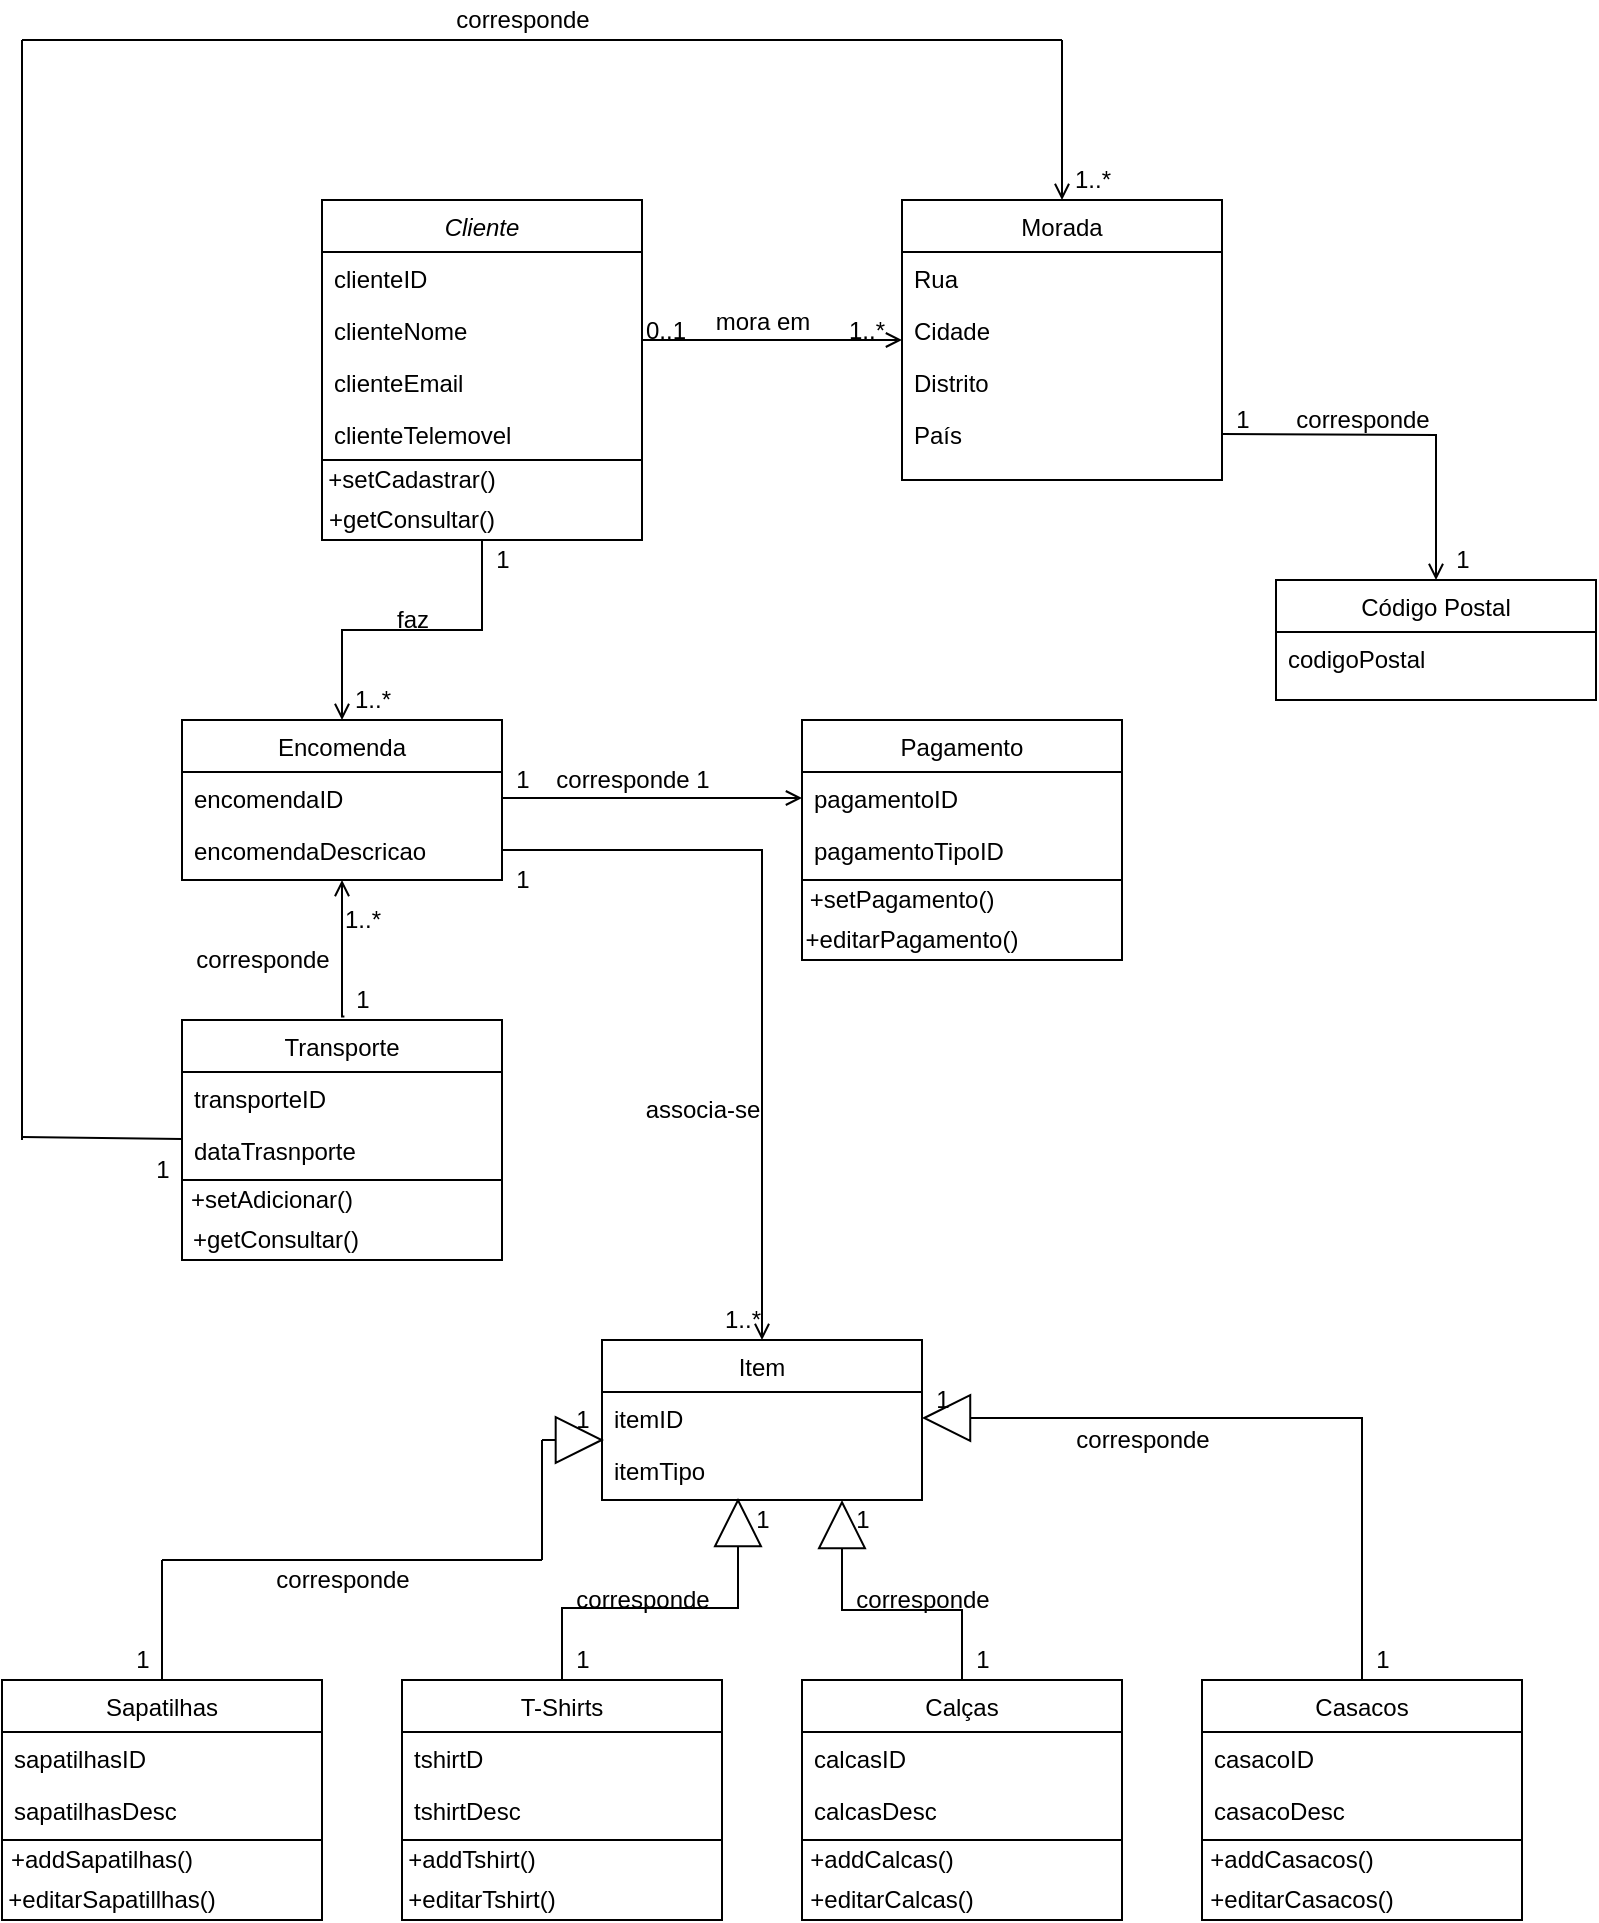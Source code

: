 <mxfile>
    <diagram id="C5RBs43oDa-KdzZeNtuy" name="Diagrama de Classes">
        <mxGraphModel dx="820" dy="567" grid="1" gridSize="10" guides="1" tooltips="1" connect="1" arrows="1" fold="1" page="1" pageScale="1" pageWidth="827" pageHeight="1169" background="#FFFFFF" math="0" shadow="0">
            <root>
                <mxCell id="WIyWlLk6GJQsqaUBKTNV-0"/>
                <mxCell id="WIyWlLk6GJQsqaUBKTNV-1" parent="WIyWlLk6GJQsqaUBKTNV-0"/>
                <mxCell id="zkfFHV4jXpPFQw0GAbJ--0" value="Cliente" style="swimlane;fontStyle=2;align=center;verticalAlign=top;childLayout=stackLayout;horizontal=1;startSize=26;horizontalStack=0;resizeParent=1;resizeLast=0;collapsible=1;marginBottom=0;rounded=0;shadow=0;strokeWidth=1;" parent="WIyWlLk6GJQsqaUBKTNV-1" vertex="1">
                    <mxGeometry x="190" y="100" width="160" height="160" as="geometry">
                        <mxRectangle x="230" y="140" width="160" height="26" as="alternateBounds"/>
                    </mxGeometry>
                </mxCell>
                <mxCell id="zkfFHV4jXpPFQw0GAbJ--1" value="clienteID" style="text;align=left;verticalAlign=top;spacingLeft=4;spacingRight=4;overflow=hidden;rotatable=0;points=[[0,0.5],[1,0.5]];portConstraint=eastwest;rounded=0;" parent="zkfFHV4jXpPFQw0GAbJ--0" vertex="1">
                    <mxGeometry y="26" width="160" height="26" as="geometry"/>
                </mxCell>
                <mxCell id="zkfFHV4jXpPFQw0GAbJ--2" value="clienteNome" style="text;align=left;verticalAlign=top;spacingLeft=4;spacingRight=4;overflow=hidden;rotatable=0;points=[[0,0.5],[1,0.5]];portConstraint=eastwest;rounded=0;shadow=0;html=0;" parent="zkfFHV4jXpPFQw0GAbJ--0" vertex="1">
                    <mxGeometry y="52" width="160" height="26" as="geometry"/>
                </mxCell>
                <mxCell id="zkfFHV4jXpPFQw0GAbJ--3" value="clienteEmail" style="text;align=left;verticalAlign=top;spacingLeft=4;spacingRight=4;overflow=hidden;rotatable=0;points=[[0,0.5],[1,0.5]];portConstraint=eastwest;rounded=0;shadow=0;html=0;" parent="zkfFHV4jXpPFQw0GAbJ--0" vertex="1">
                    <mxGeometry y="78" width="160" height="26" as="geometry"/>
                </mxCell>
                <mxCell id="DZQXHYwMiY4qkbWcsFAT-1" value="clienteTelemovel&#10;" style="text;align=left;verticalAlign=top;spacingLeft=4;spacingRight=4;overflow=hidden;rotatable=0;points=[[0,0.5],[1,0.5]];portConstraint=eastwest;rounded=0;shadow=0;html=0;" parent="zkfFHV4jXpPFQw0GAbJ--0" vertex="1">
                    <mxGeometry y="104" width="160" height="26" as="geometry"/>
                </mxCell>
                <mxCell id="8w2mkSV2vGNZ69Qy3Hka-55" value="Text" style="text;html=1;strokeColor=none;fillColor=none;align=center;verticalAlign=middle;whiteSpace=wrap;rounded=0;" parent="zkfFHV4jXpPFQw0GAbJ--0" vertex="1">
                    <mxGeometry y="130" width="160" height="30" as="geometry"/>
                </mxCell>
                <mxCell id="zkfFHV4jXpPFQw0GAbJ--6" value="Encomenda" style="swimlane;fontStyle=0;align=center;verticalAlign=top;childLayout=stackLayout;horizontal=1;startSize=26;horizontalStack=0;resizeParent=1;resizeLast=0;collapsible=1;marginBottom=0;rounded=0;shadow=0;strokeWidth=1;" parent="WIyWlLk6GJQsqaUBKTNV-1" vertex="1">
                    <mxGeometry x="120" y="360" width="160" height="80" as="geometry">
                        <mxRectangle x="130" y="380" width="160" height="26" as="alternateBounds"/>
                    </mxGeometry>
                </mxCell>
                <mxCell id="zkfFHV4jXpPFQw0GAbJ--7" value="encomendaID" style="text;align=left;verticalAlign=top;spacingLeft=4;spacingRight=4;overflow=hidden;rotatable=0;points=[[0,0.5],[1,0.5]];portConstraint=eastwest;rounded=0;" parent="zkfFHV4jXpPFQw0GAbJ--6" vertex="1">
                    <mxGeometry y="26" width="160" height="26" as="geometry"/>
                </mxCell>
                <mxCell id="zkfFHV4jXpPFQw0GAbJ--8" value="encomendaDescricao" style="text;align=left;verticalAlign=top;spacingLeft=4;spacingRight=4;overflow=hidden;rotatable=0;points=[[0,0.5],[1,0.5]];portConstraint=eastwest;rounded=0;shadow=0;html=0;" parent="zkfFHV4jXpPFQw0GAbJ--6" vertex="1">
                    <mxGeometry y="52" width="160" height="26" as="geometry"/>
                </mxCell>
                <mxCell id="zkfFHV4jXpPFQw0GAbJ--17" value="Morada" style="swimlane;fontStyle=0;align=center;verticalAlign=top;childLayout=stackLayout;horizontal=1;startSize=26;horizontalStack=0;resizeParent=1;resizeLast=0;collapsible=1;marginBottom=0;rounded=0;shadow=0;strokeWidth=1;" parent="WIyWlLk6GJQsqaUBKTNV-1" vertex="1">
                    <mxGeometry x="480" y="100" width="160" height="140" as="geometry">
                        <mxRectangle x="550" y="140" width="160" height="26" as="alternateBounds"/>
                    </mxGeometry>
                </mxCell>
                <mxCell id="zkfFHV4jXpPFQw0GAbJ--18" value="Rua" style="text;align=left;verticalAlign=top;spacingLeft=4;spacingRight=4;overflow=hidden;rotatable=0;points=[[0,0.5],[1,0.5]];portConstraint=eastwest;rounded=0;" parent="zkfFHV4jXpPFQw0GAbJ--17" vertex="1">
                    <mxGeometry y="26" width="160" height="26" as="geometry"/>
                </mxCell>
                <mxCell id="zkfFHV4jXpPFQw0GAbJ--19" value="Cidade" style="text;align=left;verticalAlign=top;spacingLeft=4;spacingRight=4;overflow=hidden;rotatable=0;points=[[0,0.5],[1,0.5]];portConstraint=eastwest;rounded=0;shadow=0;html=0;" parent="zkfFHV4jXpPFQw0GAbJ--17" vertex="1">
                    <mxGeometry y="52" width="160" height="26" as="geometry"/>
                </mxCell>
                <mxCell id="zkfFHV4jXpPFQw0GAbJ--20" value="Distrito" style="text;align=left;verticalAlign=top;spacingLeft=4;spacingRight=4;overflow=hidden;rotatable=0;points=[[0,0.5],[1,0.5]];portConstraint=eastwest;rounded=0;shadow=0;html=0;" parent="zkfFHV4jXpPFQw0GAbJ--17" vertex="1">
                    <mxGeometry y="78" width="160" height="26" as="geometry"/>
                </mxCell>
                <mxCell id="zkfFHV4jXpPFQw0GAbJ--22" value="País" style="text;align=left;verticalAlign=top;spacingLeft=4;spacingRight=4;overflow=hidden;rotatable=0;points=[[0,0.5],[1,0.5]];portConstraint=eastwest;rounded=0;shadow=0;html=0;" parent="zkfFHV4jXpPFQw0GAbJ--17" vertex="1">
                    <mxGeometry y="104" width="160" height="26" as="geometry"/>
                </mxCell>
                <mxCell id="zkfFHV4jXpPFQw0GAbJ--26" value="" style="endArrow=open;shadow=0;strokeWidth=1;rounded=0;endFill=0;edgeStyle=elbowEdgeStyle;elbow=vertical;" parent="WIyWlLk6GJQsqaUBKTNV-1" source="zkfFHV4jXpPFQw0GAbJ--0" target="zkfFHV4jXpPFQw0GAbJ--17" edge="1">
                    <mxGeometry x="0.5" y="41" relative="1" as="geometry">
                        <mxPoint x="380" y="192" as="sourcePoint"/>
                        <mxPoint x="540" y="192" as="targetPoint"/>
                        <mxPoint x="-40" y="32" as="offset"/>
                    </mxGeometry>
                </mxCell>
                <mxCell id="zkfFHV4jXpPFQw0GAbJ--27" value="0..1" style="resizable=0;align=left;verticalAlign=bottom;labelBackgroundColor=none;fontSize=12;rounded=0;" parent="zkfFHV4jXpPFQw0GAbJ--26" connectable="0" vertex="1">
                    <mxGeometry x="-1" relative="1" as="geometry">
                        <mxPoint y="4" as="offset"/>
                    </mxGeometry>
                </mxCell>
                <mxCell id="zkfFHV4jXpPFQw0GAbJ--28" value="1..*" style="resizable=0;align=right;verticalAlign=bottom;labelBackgroundColor=none;fontSize=12;rounded=0;" parent="zkfFHV4jXpPFQw0GAbJ--26" connectable="0" vertex="1">
                    <mxGeometry x="1" relative="1" as="geometry">
                        <mxPoint x="-7" y="4" as="offset"/>
                    </mxGeometry>
                </mxCell>
                <mxCell id="zkfFHV4jXpPFQw0GAbJ--29" value="mora em" style="text;html=1;resizable=0;points=[];;align=center;verticalAlign=middle;labelBackgroundColor=none;rounded=0;shadow=0;strokeWidth=1;fontSize=12;" parent="zkfFHV4jXpPFQw0GAbJ--26" vertex="1" connectable="0">
                    <mxGeometry x="0.5" y="49" relative="1" as="geometry">
                        <mxPoint x="-38" y="40" as="offset"/>
                    </mxGeometry>
                </mxCell>
                <mxCell id="DZQXHYwMiY4qkbWcsFAT-7" value="Pagamento" style="swimlane;fontStyle=0;align=center;verticalAlign=top;childLayout=stackLayout;horizontal=1;startSize=26;horizontalStack=0;resizeParent=1;resizeLast=0;collapsible=1;marginBottom=0;rounded=0;shadow=0;strokeWidth=1;" parent="WIyWlLk6GJQsqaUBKTNV-1" vertex="1">
                    <mxGeometry x="430" y="360" width="160" height="80" as="geometry">
                        <mxRectangle x="130" y="380" width="160" height="26" as="alternateBounds"/>
                    </mxGeometry>
                </mxCell>
                <mxCell id="DZQXHYwMiY4qkbWcsFAT-8" value="pagamentoID" style="text;align=left;verticalAlign=top;spacingLeft=4;spacingRight=4;overflow=hidden;rotatable=0;points=[[0,0.5],[1,0.5]];portConstraint=eastwest;rounded=0;" parent="DZQXHYwMiY4qkbWcsFAT-7" vertex="1">
                    <mxGeometry y="26" width="160" height="26" as="geometry"/>
                </mxCell>
                <mxCell id="DZQXHYwMiY4qkbWcsFAT-9" value="pagamentoTipoID" style="text;align=left;verticalAlign=top;spacingLeft=4;spacingRight=4;overflow=hidden;rotatable=0;points=[[0,0.5],[1,0.5]];portConstraint=eastwest;rounded=0;shadow=0;html=0;" parent="DZQXHYwMiY4qkbWcsFAT-7" vertex="1">
                    <mxGeometry y="52" width="160" height="26" as="geometry"/>
                </mxCell>
                <mxCell id="DZQXHYwMiY4qkbWcsFAT-11" style="edgeStyle=orthogonalEdgeStyle;rounded=0;orthogonalLoop=1;jettySize=auto;html=1;endArrow=open;endFill=0;" parent="WIyWlLk6GJQsqaUBKTNV-1" source="zkfFHV4jXpPFQw0GAbJ--7" target="DZQXHYwMiY4qkbWcsFAT-8" edge="1">
                    <mxGeometry relative="1" as="geometry"/>
                </mxCell>
                <mxCell id="DZQXHYwMiY4qkbWcsFAT-14" value="1&lt;br&gt;" style="text;html=1;align=center;verticalAlign=middle;resizable=0;points=[];autosize=1;strokeColor=none;fillColor=none;rounded=0;" parent="WIyWlLk6GJQsqaUBKTNV-1" vertex="1">
                    <mxGeometry x="370" y="380" width="20" height="20" as="geometry"/>
                </mxCell>
                <mxCell id="DZQXHYwMiY4qkbWcsFAT-15" value="1" style="text;html=1;align=center;verticalAlign=middle;resizable=0;points=[];autosize=1;strokeColor=none;fillColor=none;rounded=0;" parent="WIyWlLk6GJQsqaUBKTNV-1" vertex="1">
                    <mxGeometry x="280" y="380" width="20" height="20" as="geometry"/>
                </mxCell>
                <mxCell id="DZQXHYwMiY4qkbWcsFAT-24" value="Transporte" style="swimlane;fontStyle=0;align=center;verticalAlign=top;childLayout=stackLayout;horizontal=1;startSize=26;horizontalStack=0;resizeParent=1;resizeLast=0;collapsible=1;marginBottom=0;rounded=0;shadow=0;strokeWidth=1;" parent="WIyWlLk6GJQsqaUBKTNV-1" vertex="1">
                    <mxGeometry x="120" y="510" width="160" height="80" as="geometry">
                        <mxRectangle x="550" y="140" width="160" height="26" as="alternateBounds"/>
                    </mxGeometry>
                </mxCell>
                <mxCell id="DZQXHYwMiY4qkbWcsFAT-25" value="transporteID" style="text;align=left;verticalAlign=top;spacingLeft=4;spacingRight=4;overflow=hidden;rotatable=0;points=[[0,0.5],[1,0.5]];portConstraint=eastwest;rounded=0;" parent="DZQXHYwMiY4qkbWcsFAT-24" vertex="1">
                    <mxGeometry y="26" width="160" height="26" as="geometry"/>
                </mxCell>
                <mxCell id="DZQXHYwMiY4qkbWcsFAT-26" value="dataTrasnporte" style="text;align=left;verticalAlign=top;spacingLeft=4;spacingRight=4;overflow=hidden;rotatable=0;points=[[0,0.5],[1,0.5]];portConstraint=eastwest;rounded=0;shadow=0;html=0;" parent="DZQXHYwMiY4qkbWcsFAT-24" vertex="1">
                    <mxGeometry y="52" width="160" height="26" as="geometry"/>
                </mxCell>
                <mxCell id="DZQXHYwMiY4qkbWcsFAT-35" value="corresponde" style="text;html=1;align=center;verticalAlign=middle;resizable=0;points=[];autosize=1;strokeColor=none;fillColor=none;rounded=0;" parent="WIyWlLk6GJQsqaUBKTNV-1" vertex="1">
                    <mxGeometry x="120" y="470" width="80" height="20" as="geometry"/>
                </mxCell>
                <mxCell id="DZQXHYwMiY4qkbWcsFAT-36" value="1" style="text;html=1;align=center;verticalAlign=middle;resizable=0;points=[];autosize=1;strokeColor=none;fillColor=none;rounded=0;" parent="WIyWlLk6GJQsqaUBKTNV-1" vertex="1">
                    <mxGeometry x="200" y="490" width="20" height="20" as="geometry"/>
                </mxCell>
                <mxCell id="DZQXHYwMiY4qkbWcsFAT-37" value="1..*" style="text;html=1;align=center;verticalAlign=middle;resizable=0;points=[];autosize=1;strokeColor=none;fillColor=none;rounded=0;" parent="WIyWlLk6GJQsqaUBKTNV-1" vertex="1">
                    <mxGeometry x="195" y="450" width="30" height="20" as="geometry"/>
                </mxCell>
                <mxCell id="gXHsmhqwEmpMgFztixFF-0" value="Código Postal" style="swimlane;fontStyle=0;align=center;verticalAlign=top;childLayout=stackLayout;horizontal=1;startSize=26;horizontalStack=0;resizeParent=1;resizeLast=0;collapsible=1;marginBottom=0;rounded=0;shadow=0;strokeWidth=1;" parent="WIyWlLk6GJQsqaUBKTNV-1" vertex="1">
                    <mxGeometry x="667" y="290" width="160" height="60" as="geometry">
                        <mxRectangle x="550" y="140" width="160" height="26" as="alternateBounds"/>
                    </mxGeometry>
                </mxCell>
                <mxCell id="gXHsmhqwEmpMgFztixFF-1" value="codigoPostal" style="text;align=left;verticalAlign=top;spacingLeft=4;spacingRight=4;overflow=hidden;rotatable=0;points=[[0,0.5],[1,0.5]];portConstraint=eastwest;rounded=0;" parent="gXHsmhqwEmpMgFztixFF-0" vertex="1">
                    <mxGeometry y="26" width="160" height="26" as="geometry"/>
                </mxCell>
                <mxCell id="gXHsmhqwEmpMgFztixFF-6" style="edgeStyle=orthogonalEdgeStyle;rounded=0;orthogonalLoop=1;jettySize=auto;html=1;entryX=0.5;entryY=0;entryDx=0;entryDy=0;endArrow=open;endFill=0;" parent="WIyWlLk6GJQsqaUBKTNV-1" target="gXHsmhqwEmpMgFztixFF-0" edge="1">
                    <mxGeometry relative="1" as="geometry">
                        <mxPoint x="640" y="217" as="sourcePoint"/>
                    </mxGeometry>
                </mxCell>
                <mxCell id="gXHsmhqwEmpMgFztixFF-7" value="1" style="text;html=1;align=center;verticalAlign=middle;resizable=0;points=[];autosize=1;strokeColor=none;fillColor=none;rounded=0;" parent="WIyWlLk6GJQsqaUBKTNV-1" vertex="1">
                    <mxGeometry x="640" y="200" width="20" height="20" as="geometry"/>
                </mxCell>
                <mxCell id="gXHsmhqwEmpMgFztixFF-8" value="1" style="text;html=1;align=center;verticalAlign=middle;resizable=0;points=[];autosize=1;strokeColor=none;fillColor=none;rounded=0;" parent="WIyWlLk6GJQsqaUBKTNV-1" vertex="1">
                    <mxGeometry x="750" y="270" width="20" height="20" as="geometry"/>
                </mxCell>
                <mxCell id="gXHsmhqwEmpMgFztixFF-9" value="corresponde" style="text;html=1;align=center;verticalAlign=middle;resizable=0;points=[];autosize=1;strokeColor=none;fillColor=none;rounded=0;" parent="WIyWlLk6GJQsqaUBKTNV-1" vertex="1">
                    <mxGeometry x="670" y="200" width="80" height="20" as="geometry"/>
                </mxCell>
                <mxCell id="8w2mkSV2vGNZ69Qy3Hka-0" value="corresponde" style="text;html=1;align=center;verticalAlign=middle;resizable=0;points=[];autosize=1;strokeColor=none;fillColor=none;" parent="WIyWlLk6GJQsqaUBKTNV-1" vertex="1">
                    <mxGeometry x="300" y="380" width="80" height="20" as="geometry"/>
                </mxCell>
                <mxCell id="8w2mkSV2vGNZ69Qy3Hka-2" value="" style="endArrow=none;html=1;rounded=0;" parent="WIyWlLk6GJQsqaUBKTNV-1" edge="1">
                    <mxGeometry width="50" height="50" relative="1" as="geometry">
                        <mxPoint x="560" y="70" as="sourcePoint"/>
                        <mxPoint x="560" y="20" as="targetPoint"/>
                    </mxGeometry>
                </mxCell>
                <mxCell id="8w2mkSV2vGNZ69Qy3Hka-3" value="" style="endArrow=none;html=1;rounded=0;" parent="WIyWlLk6GJQsqaUBKTNV-1" edge="1">
                    <mxGeometry width="50" height="50" relative="1" as="geometry">
                        <mxPoint x="40" y="20" as="sourcePoint"/>
                        <mxPoint x="560" y="20" as="targetPoint"/>
                    </mxGeometry>
                </mxCell>
                <mxCell id="8w2mkSV2vGNZ69Qy3Hka-4" value="" style="endArrow=none;html=1;rounded=0;" parent="WIyWlLk6GJQsqaUBKTNV-1" edge="1">
                    <mxGeometry width="50" height="50" relative="1" as="geometry">
                        <mxPoint x="40" y="570" as="sourcePoint"/>
                        <mxPoint x="40" y="20" as="targetPoint"/>
                    </mxGeometry>
                </mxCell>
                <mxCell id="8w2mkSV2vGNZ69Qy3Hka-8" value="1" style="text;html=1;align=center;verticalAlign=middle;resizable=0;points=[];autosize=1;strokeColor=none;fillColor=none;" parent="WIyWlLk6GJQsqaUBKTNV-1" vertex="1">
                    <mxGeometry x="100" y="575" width="20" height="20" as="geometry"/>
                </mxCell>
                <mxCell id="8w2mkSV2vGNZ69Qy3Hka-9" value="1..*" style="text;html=1;align=center;verticalAlign=middle;resizable=0;points=[];autosize=1;strokeColor=none;fillColor=none;" parent="WIyWlLk6GJQsqaUBKTNV-1" vertex="1">
                    <mxGeometry x="560" y="80" width="30" height="20" as="geometry"/>
                </mxCell>
                <mxCell id="8w2mkSV2vGNZ69Qy3Hka-10" value="corresponde" style="text;html=1;align=center;verticalAlign=middle;resizable=0;points=[];autosize=1;strokeColor=none;fillColor=none;" parent="WIyWlLk6GJQsqaUBKTNV-1" vertex="1">
                    <mxGeometry x="250" width="80" height="20" as="geometry"/>
                </mxCell>
                <mxCell id="8w2mkSV2vGNZ69Qy3Hka-11" value="Item" style="swimlane;fontStyle=0;align=center;verticalAlign=top;childLayout=stackLayout;horizontal=1;startSize=26;horizontalStack=0;resizeParent=1;resizeLast=0;collapsible=1;marginBottom=0;rounded=0;shadow=0;strokeWidth=1;" parent="WIyWlLk6GJQsqaUBKTNV-1" vertex="1">
                    <mxGeometry x="330" y="670" width="160" height="80" as="geometry">
                        <mxRectangle x="130" y="380" width="160" height="26" as="alternateBounds"/>
                    </mxGeometry>
                </mxCell>
                <mxCell id="8w2mkSV2vGNZ69Qy3Hka-12" value="itemID" style="text;align=left;verticalAlign=top;spacingLeft=4;spacingRight=4;overflow=hidden;rotatable=0;points=[[0,0.5],[1,0.5]];portConstraint=eastwest;rounded=0;" parent="8w2mkSV2vGNZ69Qy3Hka-11" vertex="1">
                    <mxGeometry y="26" width="160" height="26" as="geometry"/>
                </mxCell>
                <mxCell id="8w2mkSV2vGNZ69Qy3Hka-13" value="itemTipo&#10;" style="text;align=left;verticalAlign=top;spacingLeft=4;spacingRight=4;overflow=hidden;rotatable=0;points=[[0,0.5],[1,0.5]];portConstraint=eastwest;rounded=0;shadow=0;html=0;" parent="8w2mkSV2vGNZ69Qy3Hka-11" vertex="1">
                    <mxGeometry y="52" width="160" height="26" as="geometry"/>
                </mxCell>
                <mxCell id="8w2mkSV2vGNZ69Qy3Hka-14" style="edgeStyle=orthogonalEdgeStyle;rounded=0;orthogonalLoop=1;jettySize=auto;html=1;endArrow=open;endFill=0;" parent="WIyWlLk6GJQsqaUBKTNV-1" source="zkfFHV4jXpPFQw0GAbJ--8" target="8w2mkSV2vGNZ69Qy3Hka-11" edge="1">
                    <mxGeometry relative="1" as="geometry"/>
                </mxCell>
                <mxCell id="8w2mkSV2vGNZ69Qy3Hka-15" value="associa-se" style="text;html=1;align=center;verticalAlign=middle;resizable=0;points=[];autosize=1;strokeColor=none;fillColor=none;" parent="WIyWlLk6GJQsqaUBKTNV-1" vertex="1">
                    <mxGeometry x="345" y="545" width="70" height="20" as="geometry"/>
                </mxCell>
                <mxCell id="8w2mkSV2vGNZ69Qy3Hka-16" value="1" style="text;html=1;align=center;verticalAlign=middle;resizable=0;points=[];autosize=1;strokeColor=none;fillColor=none;" parent="WIyWlLk6GJQsqaUBKTNV-1" vertex="1">
                    <mxGeometry x="280" y="430" width="20" height="20" as="geometry"/>
                </mxCell>
                <mxCell id="8w2mkSV2vGNZ69Qy3Hka-17" value="1..*" style="text;html=1;align=center;verticalAlign=middle;resizable=0;points=[];autosize=1;strokeColor=none;fillColor=none;" parent="WIyWlLk6GJQsqaUBKTNV-1" vertex="1">
                    <mxGeometry x="385" y="650" width="30" height="20" as="geometry"/>
                </mxCell>
                <mxCell id="8w2mkSV2vGNZ69Qy3Hka-18" value="Sapatilhas" style="swimlane;fontStyle=0;align=center;verticalAlign=top;childLayout=stackLayout;horizontal=1;startSize=26;horizontalStack=0;resizeParent=1;resizeLast=0;collapsible=1;marginBottom=0;rounded=0;shadow=0;strokeWidth=1;" parent="WIyWlLk6GJQsqaUBKTNV-1" vertex="1">
                    <mxGeometry x="30" y="840" width="160" height="80" as="geometry">
                        <mxRectangle x="130" y="380" width="160" height="26" as="alternateBounds"/>
                    </mxGeometry>
                </mxCell>
                <mxCell id="8w2mkSV2vGNZ69Qy3Hka-19" value="sapatilhasID" style="text;align=left;verticalAlign=top;spacingLeft=4;spacingRight=4;overflow=hidden;rotatable=0;points=[[0,0.5],[1,0.5]];portConstraint=eastwest;rounded=0;" parent="8w2mkSV2vGNZ69Qy3Hka-18" vertex="1">
                    <mxGeometry y="26" width="160" height="26" as="geometry"/>
                </mxCell>
                <mxCell id="8w2mkSV2vGNZ69Qy3Hka-20" value="sapatilhasDesc" style="text;align=left;verticalAlign=top;spacingLeft=4;spacingRight=4;overflow=hidden;rotatable=0;points=[[0,0.5],[1,0.5]];portConstraint=eastwest;rounded=0;shadow=0;html=0;" parent="8w2mkSV2vGNZ69Qy3Hka-18" vertex="1">
                    <mxGeometry y="52" width="160" height="26" as="geometry"/>
                </mxCell>
                <mxCell id="8w2mkSV2vGNZ69Qy3Hka-32" style="edgeStyle=orthogonalEdgeStyle;rounded=0;orthogonalLoop=1;jettySize=auto;html=1;entryX=0.425;entryY=1.038;entryDx=0;entryDy=0;entryPerimeter=0;endArrow=block;endFill=0;endSize=22;" parent="WIyWlLk6GJQsqaUBKTNV-1" source="8w2mkSV2vGNZ69Qy3Hka-21" target="8w2mkSV2vGNZ69Qy3Hka-13" edge="1">
                    <mxGeometry relative="1" as="geometry"/>
                </mxCell>
                <mxCell id="8w2mkSV2vGNZ69Qy3Hka-21" value="T-Shirts" style="swimlane;fontStyle=0;align=center;verticalAlign=top;childLayout=stackLayout;horizontal=1;startSize=26;horizontalStack=0;resizeParent=1;resizeLast=0;collapsible=1;marginBottom=0;rounded=0;shadow=0;strokeWidth=1;" parent="WIyWlLk6GJQsqaUBKTNV-1" vertex="1">
                    <mxGeometry x="230" y="840" width="160" height="80" as="geometry">
                        <mxRectangle x="130" y="380" width="160" height="26" as="alternateBounds"/>
                    </mxGeometry>
                </mxCell>
                <mxCell id="8w2mkSV2vGNZ69Qy3Hka-22" value="tshirtD" style="text;align=left;verticalAlign=top;spacingLeft=4;spacingRight=4;overflow=hidden;rotatable=0;points=[[0,0.5],[1,0.5]];portConstraint=eastwest;rounded=0;" parent="8w2mkSV2vGNZ69Qy3Hka-21" vertex="1">
                    <mxGeometry y="26" width="160" height="26" as="geometry"/>
                </mxCell>
                <mxCell id="8w2mkSV2vGNZ69Qy3Hka-23" value="tshirtDesc" style="text;align=left;verticalAlign=top;spacingLeft=4;spacingRight=4;overflow=hidden;rotatable=0;points=[[0,0.5],[1,0.5]];portConstraint=eastwest;rounded=0;shadow=0;html=0;" parent="8w2mkSV2vGNZ69Qy3Hka-21" vertex="1">
                    <mxGeometry y="52" width="160" height="26" as="geometry"/>
                </mxCell>
                <mxCell id="8w2mkSV2vGNZ69Qy3Hka-34" style="edgeStyle=orthogonalEdgeStyle;rounded=0;orthogonalLoop=1;jettySize=auto;html=1;entryX=0.75;entryY=1;entryDx=0;entryDy=0;endArrow=block;endFill=0;endSize=22;" parent="WIyWlLk6GJQsqaUBKTNV-1" source="8w2mkSV2vGNZ69Qy3Hka-24" target="8w2mkSV2vGNZ69Qy3Hka-11" edge="1">
                    <mxGeometry relative="1" as="geometry"/>
                </mxCell>
                <mxCell id="8w2mkSV2vGNZ69Qy3Hka-24" value="Calças" style="swimlane;fontStyle=0;align=center;verticalAlign=top;childLayout=stackLayout;horizontal=1;startSize=26;horizontalStack=0;resizeParent=1;resizeLast=0;collapsible=1;marginBottom=0;rounded=0;shadow=0;strokeWidth=1;" parent="WIyWlLk6GJQsqaUBKTNV-1" vertex="1">
                    <mxGeometry x="430" y="840" width="160" height="80" as="geometry">
                        <mxRectangle x="130" y="380" width="160" height="26" as="alternateBounds"/>
                    </mxGeometry>
                </mxCell>
                <mxCell id="8w2mkSV2vGNZ69Qy3Hka-25" value="calcasID" style="text;align=left;verticalAlign=top;spacingLeft=4;spacingRight=4;overflow=hidden;rotatable=0;points=[[0,0.5],[1,0.5]];portConstraint=eastwest;rounded=0;" parent="8w2mkSV2vGNZ69Qy3Hka-24" vertex="1">
                    <mxGeometry y="26" width="160" height="26" as="geometry"/>
                </mxCell>
                <mxCell id="8w2mkSV2vGNZ69Qy3Hka-26" value="calcasDesc" style="text;align=left;verticalAlign=top;spacingLeft=4;spacingRight=4;overflow=hidden;rotatable=0;points=[[0,0.5],[1,0.5]];portConstraint=eastwest;rounded=0;shadow=0;html=0;" parent="8w2mkSV2vGNZ69Qy3Hka-24" vertex="1">
                    <mxGeometry y="52" width="160" height="26" as="geometry"/>
                </mxCell>
                <mxCell id="8w2mkSV2vGNZ69Qy3Hka-35" style="edgeStyle=orthogonalEdgeStyle;rounded=0;orthogonalLoop=1;jettySize=auto;html=1;endArrow=block;endFill=0;endSize=22;" parent="WIyWlLk6GJQsqaUBKTNV-1" source="8w2mkSV2vGNZ69Qy3Hka-28" target="8w2mkSV2vGNZ69Qy3Hka-12" edge="1">
                    <mxGeometry relative="1" as="geometry"/>
                </mxCell>
                <mxCell id="8w2mkSV2vGNZ69Qy3Hka-28" value="Casacos" style="swimlane;fontStyle=0;align=center;verticalAlign=top;childLayout=stackLayout;horizontal=1;startSize=26;horizontalStack=0;resizeParent=1;resizeLast=0;collapsible=1;marginBottom=0;rounded=0;shadow=0;strokeWidth=1;" parent="WIyWlLk6GJQsqaUBKTNV-1" vertex="1">
                    <mxGeometry x="630" y="840" width="160" height="80" as="geometry">
                        <mxRectangle x="130" y="380" width="160" height="26" as="alternateBounds"/>
                    </mxGeometry>
                </mxCell>
                <mxCell id="8w2mkSV2vGNZ69Qy3Hka-29" value="casacoID" style="text;align=left;verticalAlign=top;spacingLeft=4;spacingRight=4;overflow=hidden;rotatable=0;points=[[0,0.5],[1,0.5]];portConstraint=eastwest;rounded=0;" parent="8w2mkSV2vGNZ69Qy3Hka-28" vertex="1">
                    <mxGeometry y="26" width="160" height="26" as="geometry"/>
                </mxCell>
                <mxCell id="8w2mkSV2vGNZ69Qy3Hka-30" value="casacoDesc" style="text;align=left;verticalAlign=top;spacingLeft=4;spacingRight=4;overflow=hidden;rotatable=0;points=[[0,0.5],[1,0.5]];portConstraint=eastwest;rounded=0;shadow=0;html=0;" parent="8w2mkSV2vGNZ69Qy3Hka-28" vertex="1">
                    <mxGeometry y="52" width="160" height="26" as="geometry"/>
                </mxCell>
                <mxCell id="8w2mkSV2vGNZ69Qy3Hka-37" value="" style="endArrow=none;html=1;rounded=0;exitX=0.5;exitY=0;exitDx=0;exitDy=0;" parent="WIyWlLk6GJQsqaUBKTNV-1" source="8w2mkSV2vGNZ69Qy3Hka-18" edge="1">
                    <mxGeometry width="50" height="50" relative="1" as="geometry">
                        <mxPoint x="90" y="830" as="sourcePoint"/>
                        <mxPoint x="110" y="780" as="targetPoint"/>
                    </mxGeometry>
                </mxCell>
                <mxCell id="8w2mkSV2vGNZ69Qy3Hka-38" value="" style="endArrow=none;html=1;rounded=0;" parent="WIyWlLk6GJQsqaUBKTNV-1" edge="1">
                    <mxGeometry width="50" height="50" relative="1" as="geometry">
                        <mxPoint x="110" y="780" as="sourcePoint"/>
                        <mxPoint x="300" y="780" as="targetPoint"/>
                    </mxGeometry>
                </mxCell>
                <mxCell id="8w2mkSV2vGNZ69Qy3Hka-39" value="" style="endArrow=none;html=1;rounded=0;" parent="WIyWlLk6GJQsqaUBKTNV-1" edge="1">
                    <mxGeometry width="50" height="50" relative="1" as="geometry">
                        <mxPoint x="300" y="780" as="sourcePoint"/>
                        <mxPoint x="300" y="720" as="targetPoint"/>
                    </mxGeometry>
                </mxCell>
                <mxCell id="8w2mkSV2vGNZ69Qy3Hka-40" value="" style="endArrow=block;html=1;rounded=0;entryX=0.006;entryY=0.923;entryDx=0;entryDy=0;entryPerimeter=0;endFill=0;endSize=22;" parent="WIyWlLk6GJQsqaUBKTNV-1" target="8w2mkSV2vGNZ69Qy3Hka-12" edge="1">
                    <mxGeometry width="50" height="50" relative="1" as="geometry">
                        <mxPoint x="300" y="720" as="sourcePoint"/>
                        <mxPoint x="330" y="680" as="targetPoint"/>
                    </mxGeometry>
                </mxCell>
                <mxCell id="8w2mkSV2vGNZ69Qy3Hka-41" value="corresponde" style="text;html=1;align=center;verticalAlign=middle;resizable=0;points=[];autosize=1;strokeColor=none;fillColor=none;" parent="WIyWlLk6GJQsqaUBKTNV-1" vertex="1">
                    <mxGeometry x="160" y="780" width="80" height="20" as="geometry"/>
                </mxCell>
                <mxCell id="8w2mkSV2vGNZ69Qy3Hka-43" value="corresponde" style="text;html=1;align=center;verticalAlign=middle;resizable=0;points=[];autosize=1;strokeColor=none;fillColor=none;" parent="WIyWlLk6GJQsqaUBKTNV-1" vertex="1">
                    <mxGeometry x="310" y="790" width="80" height="20" as="geometry"/>
                </mxCell>
                <mxCell id="8w2mkSV2vGNZ69Qy3Hka-44" value="corresponde" style="text;html=1;align=center;verticalAlign=middle;resizable=0;points=[];autosize=1;strokeColor=none;fillColor=none;" parent="WIyWlLk6GJQsqaUBKTNV-1" vertex="1">
                    <mxGeometry x="450" y="790" width="80" height="20" as="geometry"/>
                </mxCell>
                <mxCell id="8w2mkSV2vGNZ69Qy3Hka-45" value="corresponde" style="text;html=1;align=center;verticalAlign=middle;resizable=0;points=[];autosize=1;strokeColor=none;fillColor=none;" parent="WIyWlLk6GJQsqaUBKTNV-1" vertex="1">
                    <mxGeometry x="560" y="710" width="80" height="20" as="geometry"/>
                </mxCell>
                <mxCell id="8w2mkSV2vGNZ69Qy3Hka-46" value="1" style="text;html=1;align=center;verticalAlign=middle;resizable=0;points=[];autosize=1;strokeColor=none;fillColor=none;" parent="WIyWlLk6GJQsqaUBKTNV-1" vertex="1">
                    <mxGeometry x="710" y="820" width="20" height="20" as="geometry"/>
                </mxCell>
                <mxCell id="8w2mkSV2vGNZ69Qy3Hka-47" value="1" style="text;html=1;align=center;verticalAlign=middle;resizable=0;points=[];autosize=1;strokeColor=none;fillColor=none;" parent="WIyWlLk6GJQsqaUBKTNV-1" vertex="1">
                    <mxGeometry x="490" y="690" width="20" height="20" as="geometry"/>
                </mxCell>
                <mxCell id="8w2mkSV2vGNZ69Qy3Hka-48" value="1" style="text;html=1;align=center;verticalAlign=middle;resizable=0;points=[];autosize=1;strokeColor=none;fillColor=none;" parent="WIyWlLk6GJQsqaUBKTNV-1" vertex="1">
                    <mxGeometry x="450" y="750" width="20" height="20" as="geometry"/>
                </mxCell>
                <mxCell id="8w2mkSV2vGNZ69Qy3Hka-49" value="1" style="text;html=1;align=center;verticalAlign=middle;resizable=0;points=[];autosize=1;strokeColor=none;fillColor=none;" parent="WIyWlLk6GJQsqaUBKTNV-1" vertex="1">
                    <mxGeometry x="510" y="820" width="20" height="20" as="geometry"/>
                </mxCell>
                <mxCell id="8w2mkSV2vGNZ69Qy3Hka-50" value="1" style="text;html=1;align=center;verticalAlign=middle;resizable=0;points=[];autosize=1;strokeColor=none;fillColor=none;" parent="WIyWlLk6GJQsqaUBKTNV-1" vertex="1">
                    <mxGeometry x="310" y="820" width="20" height="20" as="geometry"/>
                </mxCell>
                <mxCell id="8w2mkSV2vGNZ69Qy3Hka-51" value="1" style="text;html=1;align=center;verticalAlign=middle;resizable=0;points=[];autosize=1;strokeColor=none;fillColor=none;" parent="WIyWlLk6GJQsqaUBKTNV-1" vertex="1">
                    <mxGeometry x="400" y="750" width="20" height="20" as="geometry"/>
                </mxCell>
                <mxCell id="8w2mkSV2vGNZ69Qy3Hka-52" value="1" style="text;html=1;align=center;verticalAlign=middle;resizable=0;points=[];autosize=1;strokeColor=none;fillColor=none;" parent="WIyWlLk6GJQsqaUBKTNV-1" vertex="1">
                    <mxGeometry x="90" y="820" width="20" height="20" as="geometry"/>
                </mxCell>
                <mxCell id="8w2mkSV2vGNZ69Qy3Hka-53" value="1" style="text;html=1;align=center;verticalAlign=middle;resizable=0;points=[];autosize=1;strokeColor=none;fillColor=none;" parent="WIyWlLk6GJQsqaUBKTNV-1" vertex="1">
                    <mxGeometry x="310" y="700" width="20" height="20" as="geometry"/>
                </mxCell>
                <mxCell id="8w2mkSV2vGNZ69Qy3Hka-59" style="edgeStyle=orthogonalEdgeStyle;rounded=0;orthogonalLoop=1;jettySize=auto;html=1;entryX=0.5;entryY=0;entryDx=0;entryDy=0;endArrow=open;endFill=0;" parent="WIyWlLk6GJQsqaUBKTNV-1" source="8w2mkSV2vGNZ69Qy3Hka-54" target="zkfFHV4jXpPFQw0GAbJ--6" edge="1">
                    <mxGeometry relative="1" as="geometry"/>
                </mxCell>
                <mxCell id="8w2mkSV2vGNZ69Qy3Hka-54" value="" style="rounded=0;whiteSpace=wrap;html=1;" parent="WIyWlLk6GJQsqaUBKTNV-1" vertex="1">
                    <mxGeometry x="190" y="230" width="160" height="40" as="geometry"/>
                </mxCell>
                <mxCell id="8w2mkSV2vGNZ69Qy3Hka-56" value="+setCadastrar()" style="text;html=1;strokeColor=none;fillColor=none;align=center;verticalAlign=middle;whiteSpace=wrap;rounded=0;" parent="WIyWlLk6GJQsqaUBKTNV-1" vertex="1">
                    <mxGeometry x="210" y="230" width="50" height="20" as="geometry"/>
                </mxCell>
                <mxCell id="8w2mkSV2vGNZ69Qy3Hka-57" value="+getConsultar()" style="text;html=1;strokeColor=none;fillColor=none;align=center;verticalAlign=middle;whiteSpace=wrap;rounded=0;" parent="WIyWlLk6GJQsqaUBKTNV-1" vertex="1">
                    <mxGeometry x="210" y="250" width="50" height="20" as="geometry"/>
                </mxCell>
                <mxCell id="8w2mkSV2vGNZ69Qy3Hka-60" value="faz" style="text;html=1;align=center;verticalAlign=middle;resizable=0;points=[];autosize=1;strokeColor=none;fillColor=none;" parent="WIyWlLk6GJQsqaUBKTNV-1" vertex="1">
                    <mxGeometry x="220" y="300" width="30" height="20" as="geometry"/>
                </mxCell>
                <mxCell id="8w2mkSV2vGNZ69Qy3Hka-61" value="1" style="text;html=1;align=center;verticalAlign=middle;resizable=0;points=[];autosize=1;strokeColor=none;fillColor=none;" parent="WIyWlLk6GJQsqaUBKTNV-1" vertex="1">
                    <mxGeometry x="270" y="270" width="20" height="20" as="geometry"/>
                </mxCell>
                <mxCell id="8w2mkSV2vGNZ69Qy3Hka-62" value="1..*" style="text;html=1;align=center;verticalAlign=middle;resizable=0;points=[];autosize=1;strokeColor=none;fillColor=none;" parent="WIyWlLk6GJQsqaUBKTNV-1" vertex="1">
                    <mxGeometry x="200" y="340" width="30" height="20" as="geometry"/>
                </mxCell>
                <mxCell id="8w2mkSV2vGNZ69Qy3Hka-63" value="" style="rounded=0;whiteSpace=wrap;html=1;" parent="WIyWlLk6GJQsqaUBKTNV-1" vertex="1">
                    <mxGeometry x="430" y="440" width="160" height="40" as="geometry"/>
                </mxCell>
                <mxCell id="8w2mkSV2vGNZ69Qy3Hka-64" value="+setPagamento()" style="text;html=1;strokeColor=none;fillColor=none;align=center;verticalAlign=middle;whiteSpace=wrap;rounded=0;" parent="WIyWlLk6GJQsqaUBKTNV-1" vertex="1">
                    <mxGeometry x="440" y="440" width="80" height="20" as="geometry"/>
                </mxCell>
                <mxCell id="8w2mkSV2vGNZ69Qy3Hka-65" value="+editarPagamento()" style="text;html=1;strokeColor=none;fillColor=none;align=center;verticalAlign=middle;whiteSpace=wrap;rounded=0;" parent="WIyWlLk6GJQsqaUBKTNV-1" vertex="1">
                    <mxGeometry x="440" y="460" width="90" height="20" as="geometry"/>
                </mxCell>
                <mxCell id="8w2mkSV2vGNZ69Qy3Hka-74" value="" style="rounded=0;whiteSpace=wrap;html=1;" parent="WIyWlLk6GJQsqaUBKTNV-1" vertex="1">
                    <mxGeometry x="30" y="920" width="160" height="40" as="geometry"/>
                </mxCell>
                <mxCell id="8w2mkSV2vGNZ69Qy3Hka-75" value="" style="rounded=0;whiteSpace=wrap;html=1;" parent="WIyWlLk6GJQsqaUBKTNV-1" vertex="1">
                    <mxGeometry x="230" y="920" width="160" height="40" as="geometry"/>
                </mxCell>
                <mxCell id="8w2mkSV2vGNZ69Qy3Hka-76" value="" style="rounded=0;whiteSpace=wrap;html=1;" parent="WIyWlLk6GJQsqaUBKTNV-1" vertex="1">
                    <mxGeometry x="430" y="920" width="160" height="40" as="geometry"/>
                </mxCell>
                <mxCell id="8w2mkSV2vGNZ69Qy3Hka-77" value="" style="rounded=0;whiteSpace=wrap;html=1;" parent="WIyWlLk6GJQsqaUBKTNV-1" vertex="1">
                    <mxGeometry x="630" y="920" width="160" height="40" as="geometry"/>
                </mxCell>
                <mxCell id="8w2mkSV2vGNZ69Qy3Hka-79" value="+addSapatilhas()" style="text;html=1;strokeColor=none;fillColor=none;align=center;verticalAlign=middle;whiteSpace=wrap;rounded=0;" parent="WIyWlLk6GJQsqaUBKTNV-1" vertex="1">
                    <mxGeometry x="50" y="920" width="60" height="20" as="geometry"/>
                </mxCell>
                <mxCell id="8w2mkSV2vGNZ69Qy3Hka-80" value="+editarSapatillhas()" style="text;html=1;strokeColor=none;fillColor=none;align=center;verticalAlign=middle;whiteSpace=wrap;rounded=0;" parent="WIyWlLk6GJQsqaUBKTNV-1" vertex="1">
                    <mxGeometry x="50" y="940" width="70" height="20" as="geometry"/>
                </mxCell>
                <mxCell id="8w2mkSV2vGNZ69Qy3Hka-82" value="+addTshirt()" style="text;html=1;strokeColor=none;fillColor=none;align=center;verticalAlign=middle;whiteSpace=wrap;rounded=0;" parent="WIyWlLk6GJQsqaUBKTNV-1" vertex="1">
                    <mxGeometry x="230" y="920" width="70" height="20" as="geometry"/>
                </mxCell>
                <mxCell id="8w2mkSV2vGNZ69Qy3Hka-83" value="+editarTshirt()" style="text;html=1;strokeColor=none;fillColor=none;align=center;verticalAlign=middle;whiteSpace=wrap;rounded=0;" parent="WIyWlLk6GJQsqaUBKTNV-1" vertex="1">
                    <mxGeometry x="230" y="940" width="80" height="20" as="geometry"/>
                </mxCell>
                <mxCell id="8w2mkSV2vGNZ69Qy3Hka-84" value="+addCalcas()" style="text;html=1;strokeColor=none;fillColor=none;align=center;verticalAlign=middle;whiteSpace=wrap;rounded=0;" parent="WIyWlLk6GJQsqaUBKTNV-1" vertex="1">
                    <mxGeometry x="440" y="920" width="60" height="20" as="geometry"/>
                </mxCell>
                <mxCell id="8w2mkSV2vGNZ69Qy3Hka-85" value="+editarCalcas()" style="text;html=1;strokeColor=none;fillColor=none;align=center;verticalAlign=middle;whiteSpace=wrap;rounded=0;" parent="WIyWlLk6GJQsqaUBKTNV-1" vertex="1">
                    <mxGeometry x="440" y="940" width="70" height="20" as="geometry"/>
                </mxCell>
                <mxCell id="8w2mkSV2vGNZ69Qy3Hka-86" value="+addCasacos()" style="text;html=1;strokeColor=none;fillColor=none;align=center;verticalAlign=middle;whiteSpace=wrap;rounded=0;" parent="WIyWlLk6GJQsqaUBKTNV-1" vertex="1">
                    <mxGeometry x="640" y="920" width="70" height="20" as="geometry"/>
                </mxCell>
                <mxCell id="8w2mkSV2vGNZ69Qy3Hka-87" value="+editarCasacos()" style="text;html=1;strokeColor=none;fillColor=none;align=center;verticalAlign=middle;whiteSpace=wrap;rounded=0;" parent="WIyWlLk6GJQsqaUBKTNV-1" vertex="1">
                    <mxGeometry x="640" y="940" width="80" height="20" as="geometry"/>
                </mxCell>
                <mxCell id="8w2mkSV2vGNZ69Qy3Hka-88" value="" style="endArrow=none;html=1;rounded=0;entryX=0;entryY=0.5;entryDx=0;entryDy=0;" parent="WIyWlLk6GJQsqaUBKTNV-1" edge="1">
                    <mxGeometry width="50" height="50" relative="1" as="geometry">
                        <mxPoint x="40" y="568.5" as="sourcePoint"/>
                        <mxPoint x="120" y="569.5" as="targetPoint"/>
                    </mxGeometry>
                </mxCell>
                <mxCell id="d719A1DL1NAst16i7OiR-0" value="" style="endArrow=open;html=1;rounded=0;endFill=0;" parent="WIyWlLk6GJQsqaUBKTNV-1" target="zkfFHV4jXpPFQw0GAbJ--17" edge="1">
                    <mxGeometry width="50" height="50" relative="1" as="geometry">
                        <mxPoint x="560" y="70" as="sourcePoint"/>
                        <mxPoint x="610" y="20" as="targetPoint"/>
                    </mxGeometry>
                </mxCell>
                <mxCell id="8w2mkSV2vGNZ69Qy3Hka-89" value="" style="rounded=0;whiteSpace=wrap;html=1;" parent="WIyWlLk6GJQsqaUBKTNV-1" vertex="1">
                    <mxGeometry x="120" y="590" width="160" height="40" as="geometry"/>
                </mxCell>
                <mxCell id="d719A1DL1NAst16i7OiR-6" value="+setAdicionar()" style="text;html=1;strokeColor=none;fillColor=none;align=center;verticalAlign=middle;whiteSpace=wrap;rounded=0;" parent="WIyWlLk6GJQsqaUBKTNV-1" vertex="1">
                    <mxGeometry x="130" y="585" width="70" height="30" as="geometry"/>
                </mxCell>
                <mxCell id="d719A1DL1NAst16i7OiR-7" value="+getConsultar()" style="text;html=1;strokeColor=none;fillColor=none;align=center;verticalAlign=middle;whiteSpace=wrap;rounded=0;" parent="WIyWlLk6GJQsqaUBKTNV-1" vertex="1">
                    <mxGeometry x="132.5" y="610" width="67.5" height="20" as="geometry"/>
                </mxCell>
                <mxCell id="0" style="edgeStyle=orthogonalEdgeStyle;rounded=0;orthogonalLoop=1;jettySize=auto;html=1;endArrow=open;endFill=0;entryX=0.5;entryY=1;entryDx=0;entryDy=0;exitX=0.06;exitY=0.91;exitDx=0;exitDy=0;exitPerimeter=0;" edge="1" parent="WIyWlLk6GJQsqaUBKTNV-1" source="DZQXHYwMiY4qkbWcsFAT-36" target="zkfFHV4jXpPFQw0GAbJ--6">
                    <mxGeometry relative="1" as="geometry">
                        <mxPoint x="150" y="460" as="sourcePoint"/>
                        <mxPoint x="310" y="705" as="targetPoint"/>
                        <Array as="points">
                            <mxPoint x="200" y="508"/>
                        </Array>
                    </mxGeometry>
                </mxCell>
            </root>
        </mxGraphModel>
    </diagram>
</mxfile>
